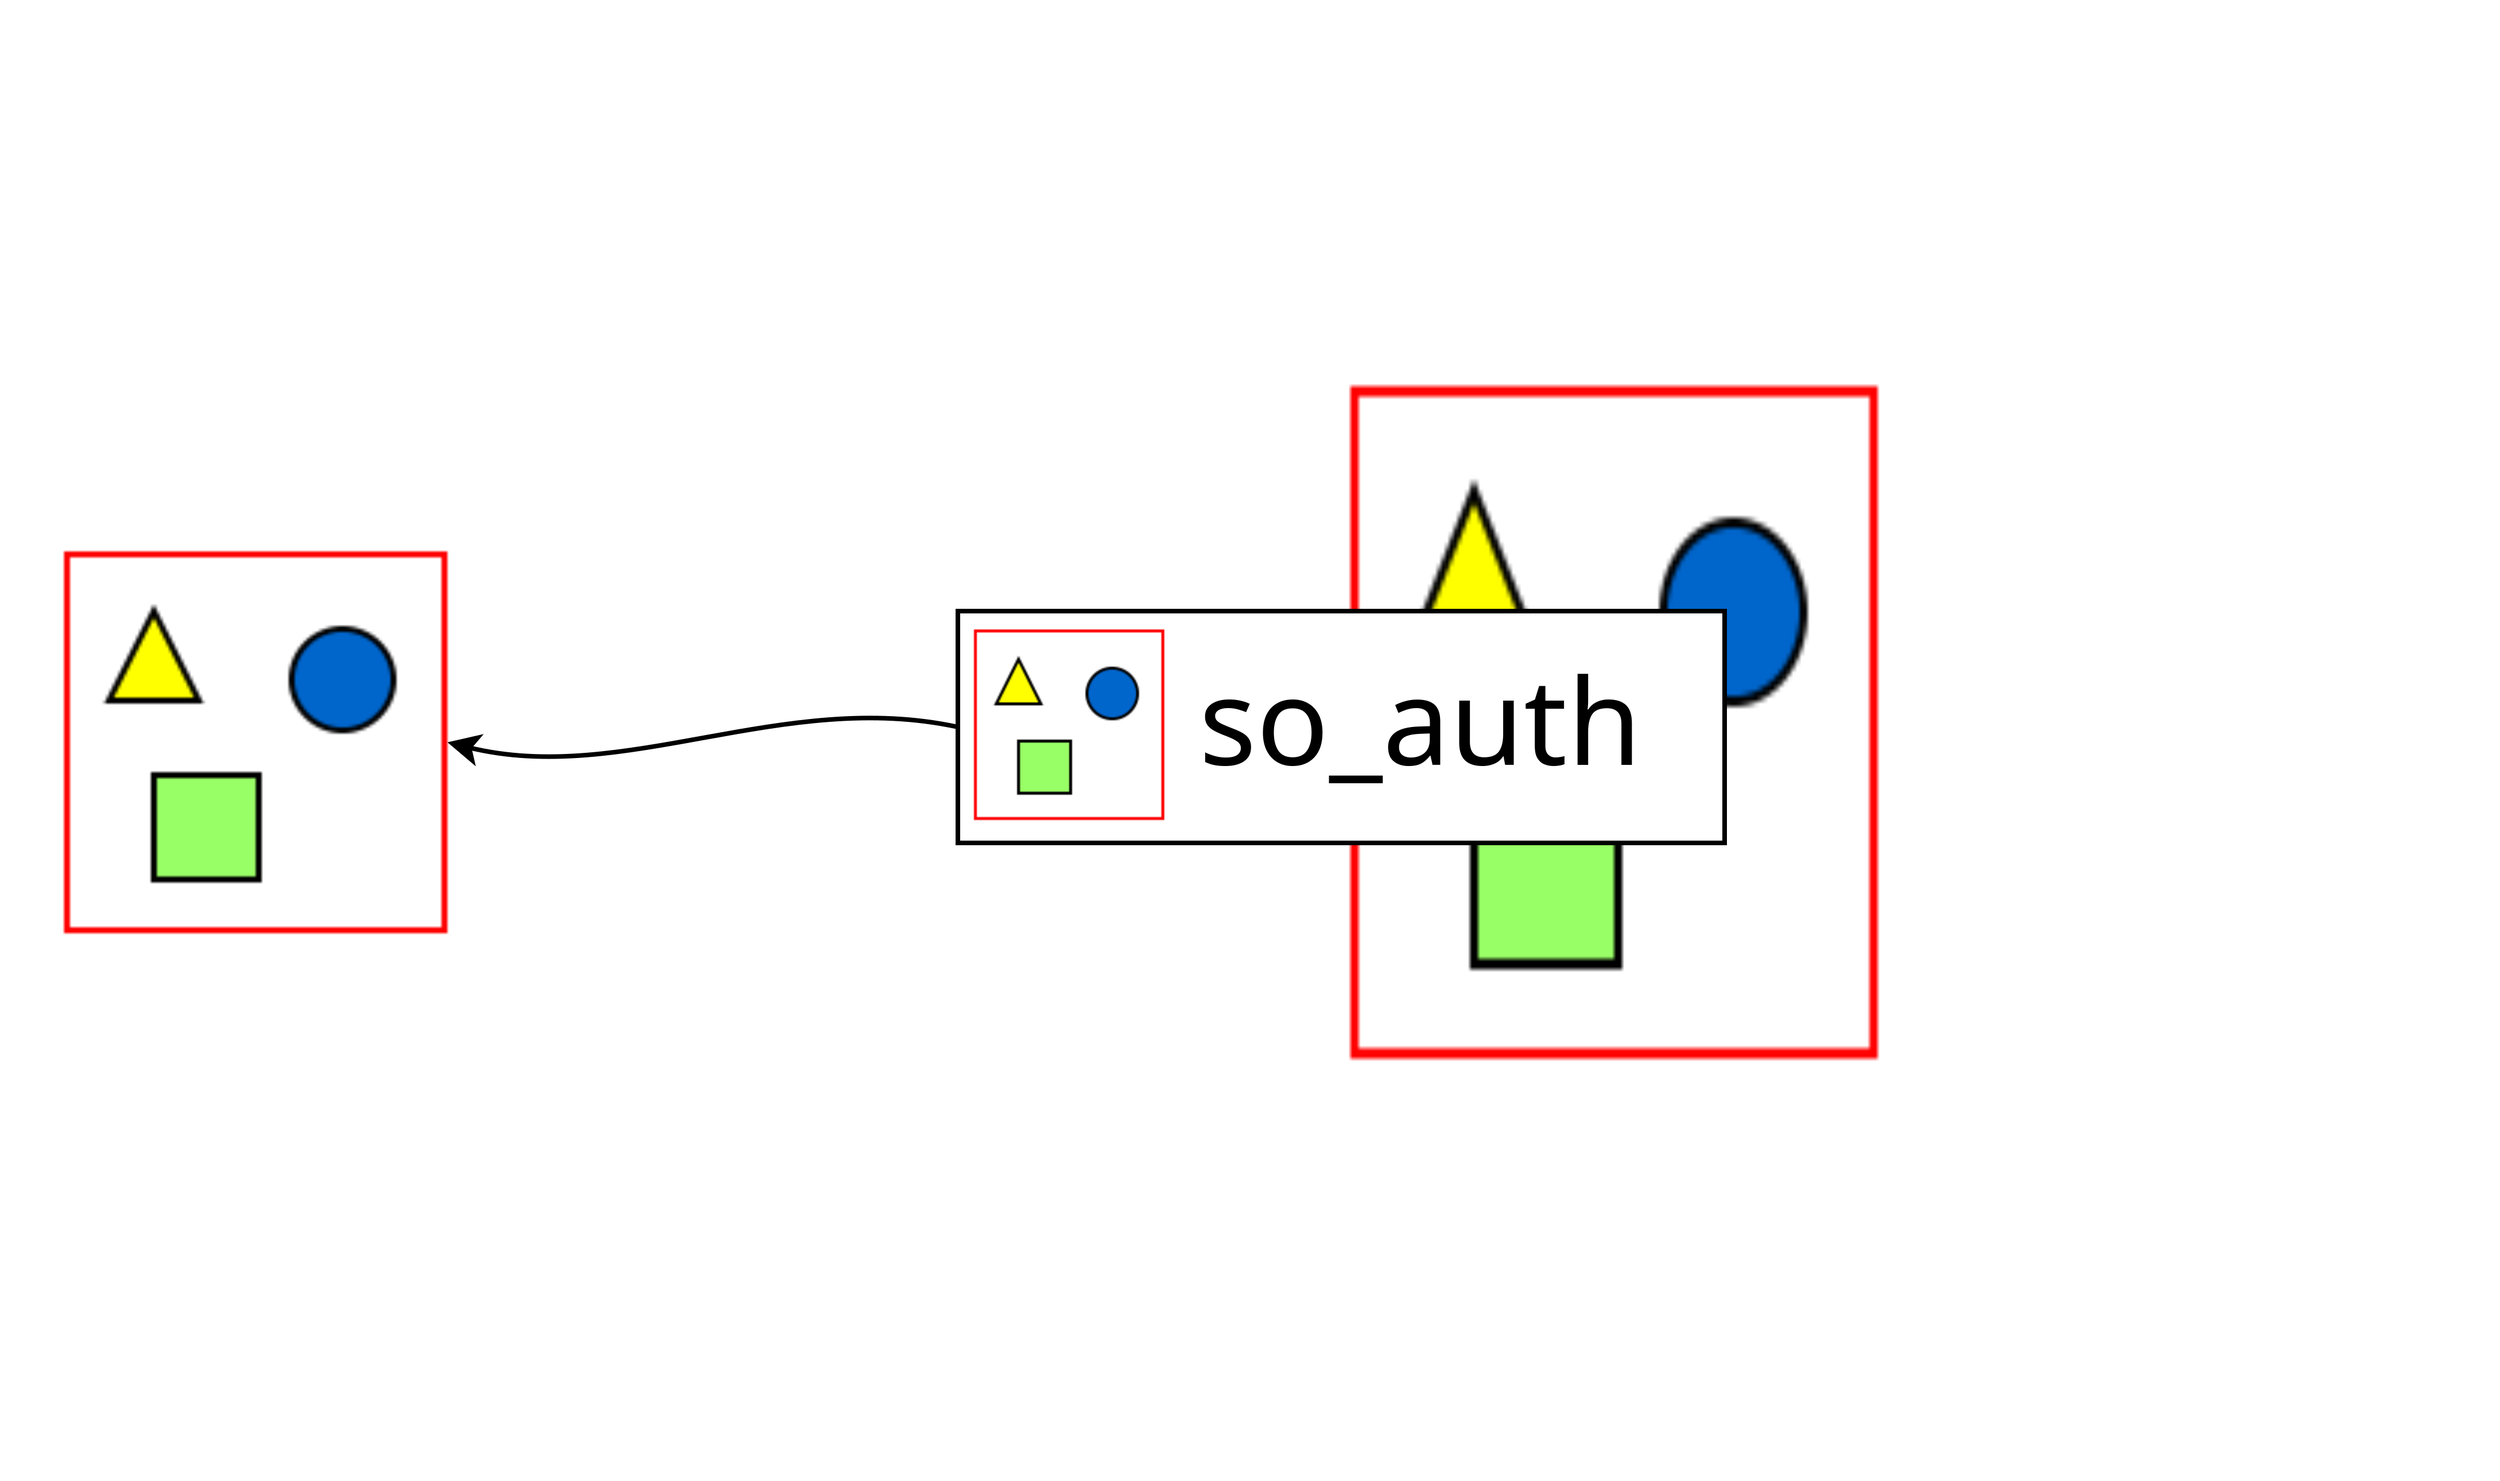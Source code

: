 <?xml version="1.0" encoding="UTF-8"?>
<dia:diagram xmlns:dia="http://www.lysator.liu.se/~alla/dia/">
  <dia:layer name="Background" visible="true" active="true">
    <dia:object type="Standard - Image" version="0" id="O0">
      <dia:attribute name="obj_pos">
        <dia:point val="45.883,25.05"/>
      </dia:attribute>
      <dia:attribute name="obj_bb">
        <dia:rectangle val="45.833,25;60.1,35.45"/>
      </dia:attribute>
      <dia:attribute name="elem_corner">
        <dia:point val="45.883,25.05"/>
      </dia:attribute>
      <dia:attribute name="elem_width">
        <dia:real val="14.167"/>
      </dia:attribute>
      <dia:attribute name="elem_height">
        <dia:real val="10.35"/>
      </dia:attribute>
      <dia:attribute name="draw_border">
        <dia:boolean val="false"/>
      </dia:attribute>
      <dia:attribute name="keep_aspect">
        <dia:boolean val="true"/>
      </dia:attribute>
      <dia:attribute name="file">
        <dia:string>#so_auth_plus_rails.png#</dia:string>
      </dia:attribute>
    </dia:object>
    <dia:object type="Standard - Image" version="0" id="O1">
      <dia:attribute name="obj_pos">
        <dia:point val="45.883,4.9"/>
      </dia:attribute>
      <dia:attribute name="obj_bb">
        <dia:rectangle val="45.833,4.85;60.1,15.3"/>
      </dia:attribute>
      <dia:attribute name="elem_corner">
        <dia:point val="45.883,4.9"/>
      </dia:attribute>
      <dia:attribute name="elem_width">
        <dia:real val="14.167"/>
      </dia:attribute>
      <dia:attribute name="elem_height">
        <dia:real val="10.35"/>
      </dia:attribute>
      <dia:attribute name="draw_border">
        <dia:boolean val="false"/>
      </dia:attribute>
      <dia:attribute name="keep_aspect">
        <dia:boolean val="true"/>
      </dia:attribute>
      <dia:attribute name="file">
        <dia:string>#so_auth_plus_rails.png#</dia:string>
      </dia:attribute>
    </dia:object>
    <dia:object type="Standard - BezierLine" version="0" id="O2">
      <dia:attribute name="obj_pos">
        <dia:point val="45.883,10.075"/>
      </dia:attribute>
      <dia:attribute name="obj_bb">
        <dia:rectangle val="16.3,10.002;45.934,18.804"/>
      </dia:attribute>
      <dia:attribute name="bez_points">
        <dia:point val="45.883,10.075"/>
        <dia:point val="27.75,9.6"/>
        <dia:point val="32.15,16.75"/>
        <dia:point val="16.3,18.525"/>
      </dia:attribute>
      <dia:attribute name="corner_types">
        <dia:enum val="0"/>
        <dia:enum val="0"/>
      </dia:attribute>
      <dia:attribute name="end_arrow">
        <dia:enum val="22"/>
      </dia:attribute>
      <dia:attribute name="end_arrow_length">
        <dia:real val="0.5"/>
      </dia:attribute>
      <dia:attribute name="end_arrow_width">
        <dia:real val="0.5"/>
      </dia:attribute>
      <dia:connections>
        <dia:connection handle="0" to="O1" connection="3"/>
        <dia:connection handle="3" to="O6" connection="8"/>
      </dia:connections>
    </dia:object>
    <dia:object type="Standard - BezierLine" version="0" id="O3">
      <dia:attribute name="obj_pos">
        <dia:point val="45.883,30.225"/>
      </dia:attribute>
      <dia:attribute name="obj_bb">
        <dia:rectangle val="16.165,22.234;45.935,30.38"/>
      </dia:attribute>
      <dia:attribute name="bez_points">
        <dia:point val="45.883,30.225"/>
        <dia:point val="26.5,31.3"/>
        <dia:point val="29.45,23.8"/>
        <dia:point val="16.165,22.525"/>
      </dia:attribute>
      <dia:attribute name="corner_types">
        <dia:enum val="0"/>
        <dia:enum val="0"/>
      </dia:attribute>
      <dia:attribute name="end_arrow">
        <dia:enum val="22"/>
      </dia:attribute>
      <dia:attribute name="end_arrow_length">
        <dia:real val="0.5"/>
      </dia:attribute>
      <dia:attribute name="end_arrow_width">
        <dia:real val="0.5"/>
      </dia:attribute>
      <dia:connections>
        <dia:connection handle="0" to="O0" connection="3"/>
        <dia:connection handle="3" to="O7" connection="8"/>
      </dia:connections>
    </dia:object>
    <dia:object type="Flowchart - Box" version="0" id="O4">
      <dia:attribute name="obj_pos">
        <dia:point val="6.415,4.55"/>
      </dia:attribute>
      <dia:attribute name="obj_bb">
        <dia:rectangle val="6.365,4.5;60.8,36.75"/>
      </dia:attribute>
      <dia:attribute name="elem_corner">
        <dia:point val="6.415,4.55"/>
      </dia:attribute>
      <dia:attribute name="elem_width">
        <dia:real val="54.335"/>
      </dia:attribute>
      <dia:attribute name="elem_height">
        <dia:real val="32.15"/>
      </dia:attribute>
      <dia:attribute name="border_width">
        <dia:real val="0.1"/>
      </dia:attribute>
      <dia:attribute name="border_color">
        <dia:color val="#ffffff"/>
      </dia:attribute>
      <dia:attribute name="show_background">
        <dia:boolean val="true"/>
      </dia:attribute>
      <dia:attribute name="padding">
        <dia:real val="0.5"/>
      </dia:attribute>
      <dia:attribute name="text">
        <dia:composite type="text">
          <dia:attribute name="string">
            <dia:string>##</dia:string>
          </dia:attribute>
          <dia:attribute name="font">
            <dia:font family="sans" style="0" name="Helvetica"/>
          </dia:attribute>
          <dia:attribute name="height">
            <dia:real val="0.8"/>
          </dia:attribute>
          <dia:attribute name="pos">
            <dia:point val="33.583,20.82"/>
          </dia:attribute>
          <dia:attribute name="color">
            <dia:color val="#000000"/>
          </dia:attribute>
          <dia:attribute name="alignment">
            <dia:enum val="1"/>
          </dia:attribute>
        </dia:composite>
      </dia:attribute>
    </dia:object>
    <dia:object type="Standard - Image" version="0" id="O5">
      <dia:attribute name="obj_pos">
        <dia:point val="35.765,12.9"/>
      </dia:attribute>
      <dia:attribute name="obj_bb">
        <dia:rectangle val="35.715,12.85;47.298,27.6"/>
      </dia:attribute>
      <dia:attribute name="elem_corner">
        <dia:point val="35.765,12.9"/>
      </dia:attribute>
      <dia:attribute name="elem_width">
        <dia:real val="11.483"/>
      </dia:attribute>
      <dia:attribute name="elem_height">
        <dia:real val="14.65"/>
      </dia:attribute>
      <dia:attribute name="draw_border">
        <dia:boolean val="false"/>
      </dia:attribute>
      <dia:attribute name="keep_aspect">
        <dia:boolean val="true"/>
      </dia:attribute>
      <dia:attribute name="file">
        <dia:string>#/Users/jgreen/Desktop/rails_projects/ember_and_soa/img/rails.png#</dia:string>
      </dia:attribute>
    </dia:object>
    <dia:group>
      <dia:object type="Flowchart - Box" version="0" id="O6">
        <dia:attribute name="obj_pos">
          <dia:point val="13.4,17.1"/>
        </dia:attribute>
        <dia:attribute name="obj_bb">
          <dia:rectangle val="13.35,17.05;16.35,20"/>
        </dia:attribute>
        <dia:attribute name="elem_corner">
          <dia:point val="13.4,17.1"/>
        </dia:attribute>
        <dia:attribute name="elem_width">
          <dia:real val="2.9"/>
        </dia:attribute>
        <dia:attribute name="elem_height">
          <dia:real val="2.85"/>
        </dia:attribute>
        <dia:attribute name="border_width">
          <dia:real val="0.1"/>
        </dia:attribute>
        <dia:attribute name="border_color">
          <dia:color val="#ffffff"/>
        </dia:attribute>
        <dia:attribute name="show_background">
          <dia:boolean val="true"/>
        </dia:attribute>
        <dia:attribute name="padding">
          <dia:real val="0.5"/>
        </dia:attribute>
        <dia:attribute name="text">
          <dia:composite type="text">
            <dia:attribute name="string">
              <dia:string>##</dia:string>
            </dia:attribute>
            <dia:attribute name="font">
              <dia:font family="sans" style="0" name="Helvetica"/>
            </dia:attribute>
            <dia:attribute name="height">
              <dia:real val="0.8"/>
            </dia:attribute>
            <dia:attribute name="pos">
              <dia:point val="14.85,18.72"/>
            </dia:attribute>
            <dia:attribute name="color">
              <dia:color val="#000000"/>
            </dia:attribute>
            <dia:attribute name="alignment">
              <dia:enum val="1"/>
            </dia:attribute>
          </dia:composite>
        </dia:attribute>
      </dia:object>
      <dia:object type="Flowchart - Box" version="0" id="O7">
        <dia:attribute name="obj_pos">
          <dia:point val="13.265,21.1"/>
        </dia:attribute>
        <dia:attribute name="obj_bb">
          <dia:rectangle val="13.215,21.05;16.215,24"/>
        </dia:attribute>
        <dia:attribute name="elem_corner">
          <dia:point val="13.265,21.1"/>
        </dia:attribute>
        <dia:attribute name="elem_width">
          <dia:real val="2.9"/>
        </dia:attribute>
        <dia:attribute name="elem_height">
          <dia:real val="2.85"/>
        </dia:attribute>
        <dia:attribute name="border_width">
          <dia:real val="0.1"/>
        </dia:attribute>
        <dia:attribute name="border_color">
          <dia:color val="#ffffff"/>
        </dia:attribute>
        <dia:attribute name="show_background">
          <dia:boolean val="true"/>
        </dia:attribute>
        <dia:attribute name="padding">
          <dia:real val="0.5"/>
        </dia:attribute>
        <dia:attribute name="text">
          <dia:composite type="text">
            <dia:attribute name="string">
              <dia:string>##</dia:string>
            </dia:attribute>
            <dia:attribute name="font">
              <dia:font family="sans" style="0" name="Helvetica"/>
            </dia:attribute>
            <dia:attribute name="height">
              <dia:real val="0.8"/>
            </dia:attribute>
            <dia:attribute name="pos">
              <dia:point val="14.715,22.72"/>
            </dia:attribute>
            <dia:attribute name="color">
              <dia:color val="#000000"/>
            </dia:attribute>
            <dia:attribute name="alignment">
              <dia:enum val="1"/>
            </dia:attribute>
          </dia:composite>
        </dia:attribute>
      </dia:object>
      <dia:object type="Standard - Image" version="0" id="O8">
        <dia:attribute name="obj_pos">
          <dia:point val="7.747,16.5"/>
        </dia:attribute>
        <dia:attribute name="obj_bb">
          <dia:rectangle val="7.697,16.45;16.148,24.866"/>
        </dia:attribute>
        <dia:attribute name="elem_corner">
          <dia:point val="7.747,16.5"/>
        </dia:attribute>
        <dia:attribute name="elem_width">
          <dia:real val="8.35"/>
        </dia:attribute>
        <dia:attribute name="elem_height">
          <dia:real val="8.316"/>
        </dia:attribute>
        <dia:attribute name="draw_border">
          <dia:boolean val="false"/>
        </dia:attribute>
        <dia:attribute name="keep_aspect">
          <dia:boolean val="true"/>
        </dia:attribute>
        <dia:attribute name="file">
          <dia:string>#/Users/jgreen/Desktop/rails_projects/ember_and_soa/img/OAuth2.png#</dia:string>
        </dia:attribute>
      </dia:object>
    </dia:group>
    <dia:object type="Standard - BezierLine" version="0" id="O9">
      <dia:attribute name="obj_pos">
        <dia:point val="27.215,20.325"/>
      </dia:attribute>
      <dia:attribute name="obj_bb">
        <dia:rectangle val="16.098,20.079;27.274,21.181"/>
      </dia:attribute>
      <dia:attribute name="bez_points">
        <dia:point val="27.215,20.325"/>
        <dia:point val="23.4,19.5"/>
        <dia:point val="19.95,21.6"/>
        <dia:point val="16.098,20.658"/>
      </dia:attribute>
      <dia:attribute name="corner_types">
        <dia:enum val="0"/>
        <dia:enum val="0"/>
      </dia:attribute>
      <dia:attribute name="end_arrow">
        <dia:enum val="22"/>
      </dia:attribute>
      <dia:attribute name="end_arrow_length">
        <dia:real val="0.5"/>
      </dia:attribute>
      <dia:attribute name="end_arrow_width">
        <dia:real val="0.5"/>
      </dia:attribute>
      <dia:connections>
        <dia:connection handle="0" to="O10" connection="7"/>
        <dia:connection handle="3" to="O8" connection="4"/>
      </dia:connections>
    </dia:object>
    <dia:group>
      <dia:object type="Flowchart - Box" version="0" id="O10">
        <dia:attribute name="obj_pos">
          <dia:point val="27.215,17.8"/>
        </dia:attribute>
        <dia:attribute name="obj_bb">
          <dia:rectangle val="27.165,17.75;43.965,22.9"/>
        </dia:attribute>
        <dia:attribute name="elem_corner">
          <dia:point val="27.215,17.8"/>
        </dia:attribute>
        <dia:attribute name="elem_width">
          <dia:real val="16.7"/>
        </dia:attribute>
        <dia:attribute name="elem_height">
          <dia:real val="5.05"/>
        </dia:attribute>
        <dia:attribute name="show_background">
          <dia:boolean val="true"/>
        </dia:attribute>
        <dia:attribute name="padding">
          <dia:real val="0.5"/>
        </dia:attribute>
        <dia:attribute name="text">
          <dia:composite type="text">
            <dia:attribute name="string">
              <dia:string>##</dia:string>
            </dia:attribute>
            <dia:attribute name="font">
              <dia:font family="sans" style="0" name="Helvetica"/>
            </dia:attribute>
            <dia:attribute name="height">
              <dia:real val="0.8"/>
            </dia:attribute>
            <dia:attribute name="pos">
              <dia:point val="35.565,20.52"/>
            </dia:attribute>
            <dia:attribute name="color">
              <dia:color val="#000000"/>
            </dia:attribute>
            <dia:attribute name="alignment">
              <dia:enum val="1"/>
            </dia:attribute>
          </dia:composite>
        </dia:attribute>
      </dia:object>
      <dia:object type="Standard - Image" version="0" id="O11">
        <dia:attribute name="obj_pos">
          <dia:point val="27.565,18.2"/>
        </dia:attribute>
        <dia:attribute name="obj_bb">
          <dia:rectangle val="27.515,18.15;31.761,22.4"/>
        </dia:attribute>
        <dia:attribute name="elem_corner">
          <dia:point val="27.565,18.2"/>
        </dia:attribute>
        <dia:attribute name="elem_width">
          <dia:real val="4.146"/>
        </dia:attribute>
        <dia:attribute name="elem_height">
          <dia:real val="4.15"/>
        </dia:attribute>
        <dia:attribute name="draw_border">
          <dia:boolean val="false"/>
        </dia:attribute>
        <dia:attribute name="keep_aspect">
          <dia:boolean val="true"/>
        </dia:attribute>
        <dia:attribute name="file">
          <dia:string>#Ruby_logo.png#</dia:string>
        </dia:attribute>
      </dia:object>
      <dia:object type="Standard - Text" version="1" id="O12">
        <dia:attribute name="obj_pos">
          <dia:point val="32.465,21.15"/>
        </dia:attribute>
        <dia:attribute name="obj_bb">
          <dia:rectangle val="32.465,18.723;42.678,21.767"/>
        </dia:attribute>
        <dia:attribute name="text">
          <dia:composite type="text">
            <dia:attribute name="string">
              <dia:string>#so_auth#</dia:string>
            </dia:attribute>
            <dia:attribute name="font">
              <dia:font family="sans" style="0" name="Helvetica"/>
            </dia:attribute>
            <dia:attribute name="height">
              <dia:real val="3.27"/>
            </dia:attribute>
            <dia:attribute name="pos">
              <dia:point val="32.465,21.15"/>
            </dia:attribute>
            <dia:attribute name="color">
              <dia:color val="#000000"/>
            </dia:attribute>
            <dia:attribute name="alignment">
              <dia:enum val="0"/>
            </dia:attribute>
          </dia:composite>
        </dia:attribute>
        <dia:attribute name="valign">
          <dia:enum val="3"/>
        </dia:attribute>
      </dia:object>
    </dia:group>
  </dia:layer>
</dia:diagram>
